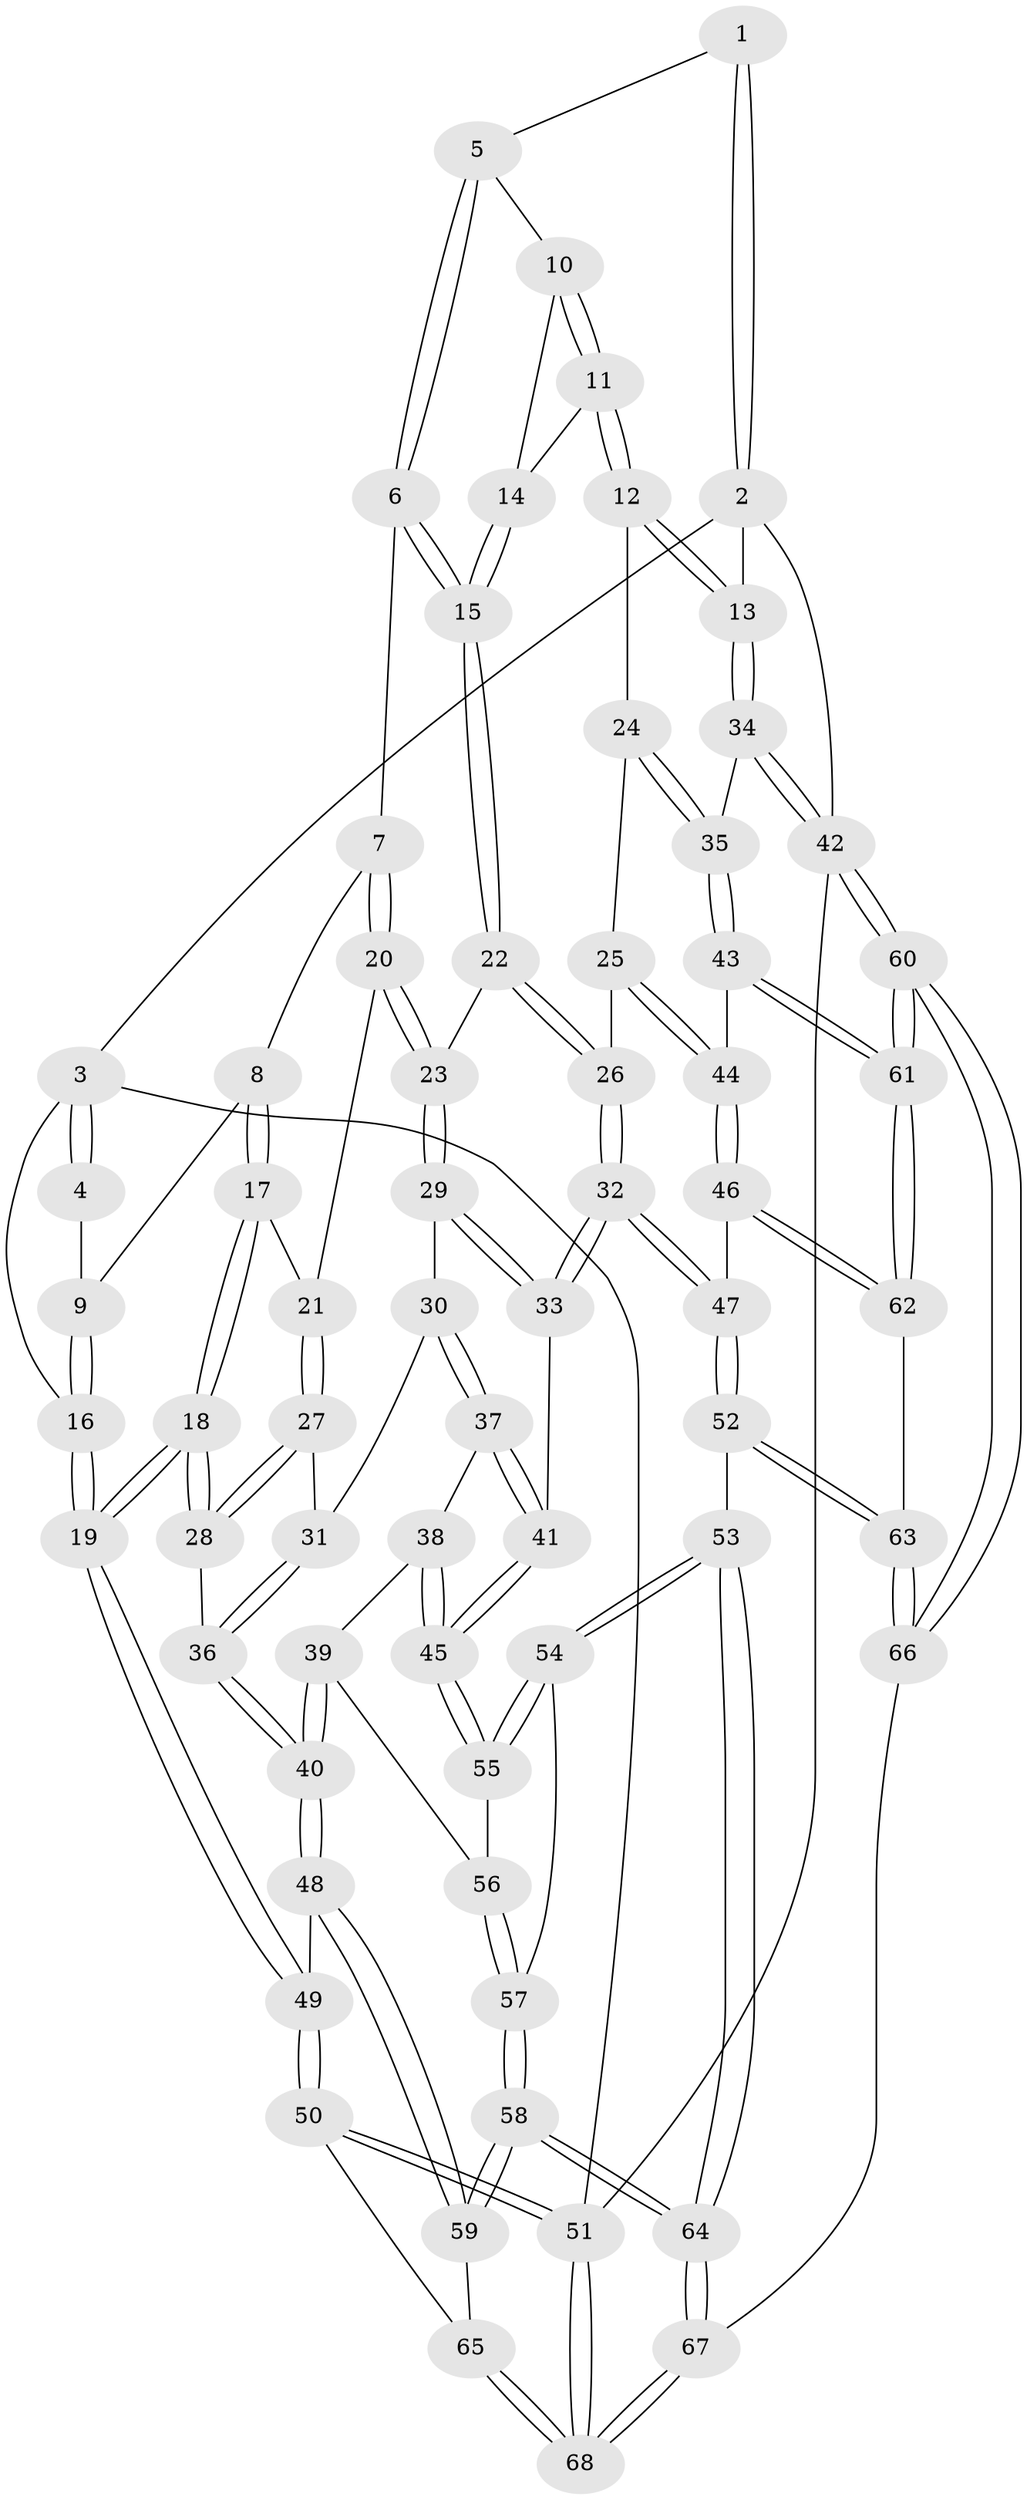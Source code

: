 // coarse degree distribution, {3: 0.38235294117647056, 4: 0.5882352941176471, 5: 0.029411764705882353}
// Generated by graph-tools (version 1.1) at 2025/38/03/04/25 23:38:30]
// undirected, 68 vertices, 167 edges
graph export_dot {
  node [color=gray90,style=filled];
  1 [pos="+0.42788310791462963+0"];
  2 [pos="+1+0"];
  3 [pos="+0+0"];
  4 [pos="+0.3007080349484383+0"];
  5 [pos="+0.4308639140405904+0"];
  6 [pos="+0.38793564476140946+0.08644249823432118"];
  7 [pos="+0.31212344405989256+0.17767569869330596"];
  8 [pos="+0.1426834478653745+0.14019758722218315"];
  9 [pos="+0.13401589023061525+0.10608300389018711"];
  10 [pos="+0.4944647366006219+0"];
  11 [pos="+0.7421446679364296+0.16200712350051288"];
  12 [pos="+0.77234063341724+0.16073808479959634"];
  13 [pos="+1+0"];
  14 [pos="+0.6107890503887131+0.20378229385272587"];
  15 [pos="+0.548650667371509+0.25622099903957535"];
  16 [pos="+0+0"];
  17 [pos="+0.08806194900143585+0.21676858192295337"];
  18 [pos="+0+0.3446052321027315"];
  19 [pos="+0+0.34733712042048426"];
  20 [pos="+0.3133243261519215+0.25386176306172914"];
  21 [pos="+0.18293153304208484+0.30680825374239146"];
  22 [pos="+0.5416748014067402+0.28696681880064184"];
  23 [pos="+0.33785981898417394+0.29702494315097566"];
  24 [pos="+0.7150644649472531+0.37184822691562225"];
  25 [pos="+0.6302482931704073+0.4023046567728102"];
  26 [pos="+0.5747528955212696+0.4145702535279182"];
  27 [pos="+0.17070147413654702+0.370561565643549"];
  28 [pos="+0.10022552099689257+0.4196635666504193"];
  29 [pos="+0.337481858636682+0.3309860787526082"];
  30 [pos="+0.2983264817373508+0.41382659406986966"];
  31 [pos="+0.26441787590079396+0.4127652290728133"];
  32 [pos="+0.5454429185843562+0.470373279241136"];
  33 [pos="+0.5419639103936855+0.4715217733279059"];
  34 [pos="+1+0.3930364467510362"];
  35 [pos="+0.9286400573689979+0.4826635241241276"];
  36 [pos="+0.15605197250717667+0.5124065541100657"];
  37 [pos="+0.31733940758798057+0.4622993169628644"];
  38 [pos="+0.3113804558327243+0.48596037315135365"];
  39 [pos="+0.2259659649560338+0.587080554886858"];
  40 [pos="+0.1742689057056506+0.5957786316645659"];
  41 [pos="+0.5367395130664028+0.4749410899588502"];
  42 [pos="+1+1"];
  43 [pos="+0.8916794151017509+0.5276434935139839"];
  44 [pos="+0.8273502223701606+0.5761455585596453"];
  45 [pos="+0.4252840381810449+0.6138915404539748"];
  46 [pos="+0.7769279003988905+0.6229424028891717"];
  47 [pos="+0.6804757460946973+0.638269177528769"];
  48 [pos="+0.16041401700281827+0.6115998438625224"];
  49 [pos="+0+0.5757044006564735"];
  50 [pos="+0+0.6744765123174152"];
  51 [pos="+0+1"];
  52 [pos="+0.5974810732328661+0.7732641122360465"];
  53 [pos="+0.5581775970410432+0.7805839878621084"];
  54 [pos="+0.438469049650695+0.7080886485810284"];
  55 [pos="+0.42330615254146703+0.6192782695801717"];
  56 [pos="+0.2759093637411609+0.6118254175600875"];
  57 [pos="+0.3290854574424876+0.7699792553519273"];
  58 [pos="+0.2793673024090178+0.8229872635345299"];
  59 [pos="+0.16447344871562514+0.7891055817404015"];
  60 [pos="+1+1"];
  61 [pos="+1+0.9522297739164401"];
  62 [pos="+0.8581490735470279+0.8024436210113508"];
  63 [pos="+0.6483640954344283+0.8271227981597711"];
  64 [pos="+0.39260760483806334+1"];
  65 [pos="+0.13195063305186508+0.8085309641716176"];
  66 [pos="+0.8232379933803784+1"];
  67 [pos="+0.3932935168737521+1"];
  68 [pos="+0+1"];
  1 -- 2;
  1 -- 2;
  1 -- 5;
  2 -- 3;
  2 -- 13;
  2 -- 42;
  3 -- 4;
  3 -- 4;
  3 -- 16;
  3 -- 51;
  4 -- 9;
  5 -- 6;
  5 -- 6;
  5 -- 10;
  6 -- 7;
  6 -- 15;
  6 -- 15;
  7 -- 8;
  7 -- 20;
  7 -- 20;
  8 -- 9;
  8 -- 17;
  8 -- 17;
  9 -- 16;
  9 -- 16;
  10 -- 11;
  10 -- 11;
  10 -- 14;
  11 -- 12;
  11 -- 12;
  11 -- 14;
  12 -- 13;
  12 -- 13;
  12 -- 24;
  13 -- 34;
  13 -- 34;
  14 -- 15;
  14 -- 15;
  15 -- 22;
  15 -- 22;
  16 -- 19;
  16 -- 19;
  17 -- 18;
  17 -- 18;
  17 -- 21;
  18 -- 19;
  18 -- 19;
  18 -- 28;
  18 -- 28;
  19 -- 49;
  19 -- 49;
  20 -- 21;
  20 -- 23;
  20 -- 23;
  21 -- 27;
  21 -- 27;
  22 -- 23;
  22 -- 26;
  22 -- 26;
  23 -- 29;
  23 -- 29;
  24 -- 25;
  24 -- 35;
  24 -- 35;
  25 -- 26;
  25 -- 44;
  25 -- 44;
  26 -- 32;
  26 -- 32;
  27 -- 28;
  27 -- 28;
  27 -- 31;
  28 -- 36;
  29 -- 30;
  29 -- 33;
  29 -- 33;
  30 -- 31;
  30 -- 37;
  30 -- 37;
  31 -- 36;
  31 -- 36;
  32 -- 33;
  32 -- 33;
  32 -- 47;
  32 -- 47;
  33 -- 41;
  34 -- 35;
  34 -- 42;
  34 -- 42;
  35 -- 43;
  35 -- 43;
  36 -- 40;
  36 -- 40;
  37 -- 38;
  37 -- 41;
  37 -- 41;
  38 -- 39;
  38 -- 45;
  38 -- 45;
  39 -- 40;
  39 -- 40;
  39 -- 56;
  40 -- 48;
  40 -- 48;
  41 -- 45;
  41 -- 45;
  42 -- 60;
  42 -- 60;
  42 -- 51;
  43 -- 44;
  43 -- 61;
  43 -- 61;
  44 -- 46;
  44 -- 46;
  45 -- 55;
  45 -- 55;
  46 -- 47;
  46 -- 62;
  46 -- 62;
  47 -- 52;
  47 -- 52;
  48 -- 49;
  48 -- 59;
  48 -- 59;
  49 -- 50;
  49 -- 50;
  50 -- 51;
  50 -- 51;
  50 -- 65;
  51 -- 68;
  51 -- 68;
  52 -- 53;
  52 -- 63;
  52 -- 63;
  53 -- 54;
  53 -- 54;
  53 -- 64;
  53 -- 64;
  54 -- 55;
  54 -- 55;
  54 -- 57;
  55 -- 56;
  56 -- 57;
  56 -- 57;
  57 -- 58;
  57 -- 58;
  58 -- 59;
  58 -- 59;
  58 -- 64;
  58 -- 64;
  59 -- 65;
  60 -- 61;
  60 -- 61;
  60 -- 66;
  60 -- 66;
  61 -- 62;
  61 -- 62;
  62 -- 63;
  63 -- 66;
  63 -- 66;
  64 -- 67;
  64 -- 67;
  65 -- 68;
  65 -- 68;
  66 -- 67;
  67 -- 68;
  67 -- 68;
}
